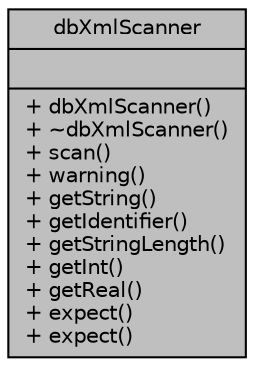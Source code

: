 digraph "dbXmlScanner"
{
 // INTERACTIVE_SVG=YES
 // LATEX_PDF_SIZE
  edge [fontname="Helvetica",fontsize="10",labelfontname="Helvetica",labelfontsize="10"];
  node [fontname="Helvetica",fontsize="10",shape=record];
  Node1 [label="{dbXmlScanner\n||+ dbXmlScanner()\l+ ~dbXmlScanner()\l+ scan()\l+ warning()\l+ getString()\l+ getIdentifier()\l+ getStringLength()\l+ getInt()\l+ getReal()\l+ expect()\l+ expect()\l}",height=0.2,width=0.4,color="black", fillcolor="grey75", style="filled", fontcolor="black",tooltip=" "];
}
